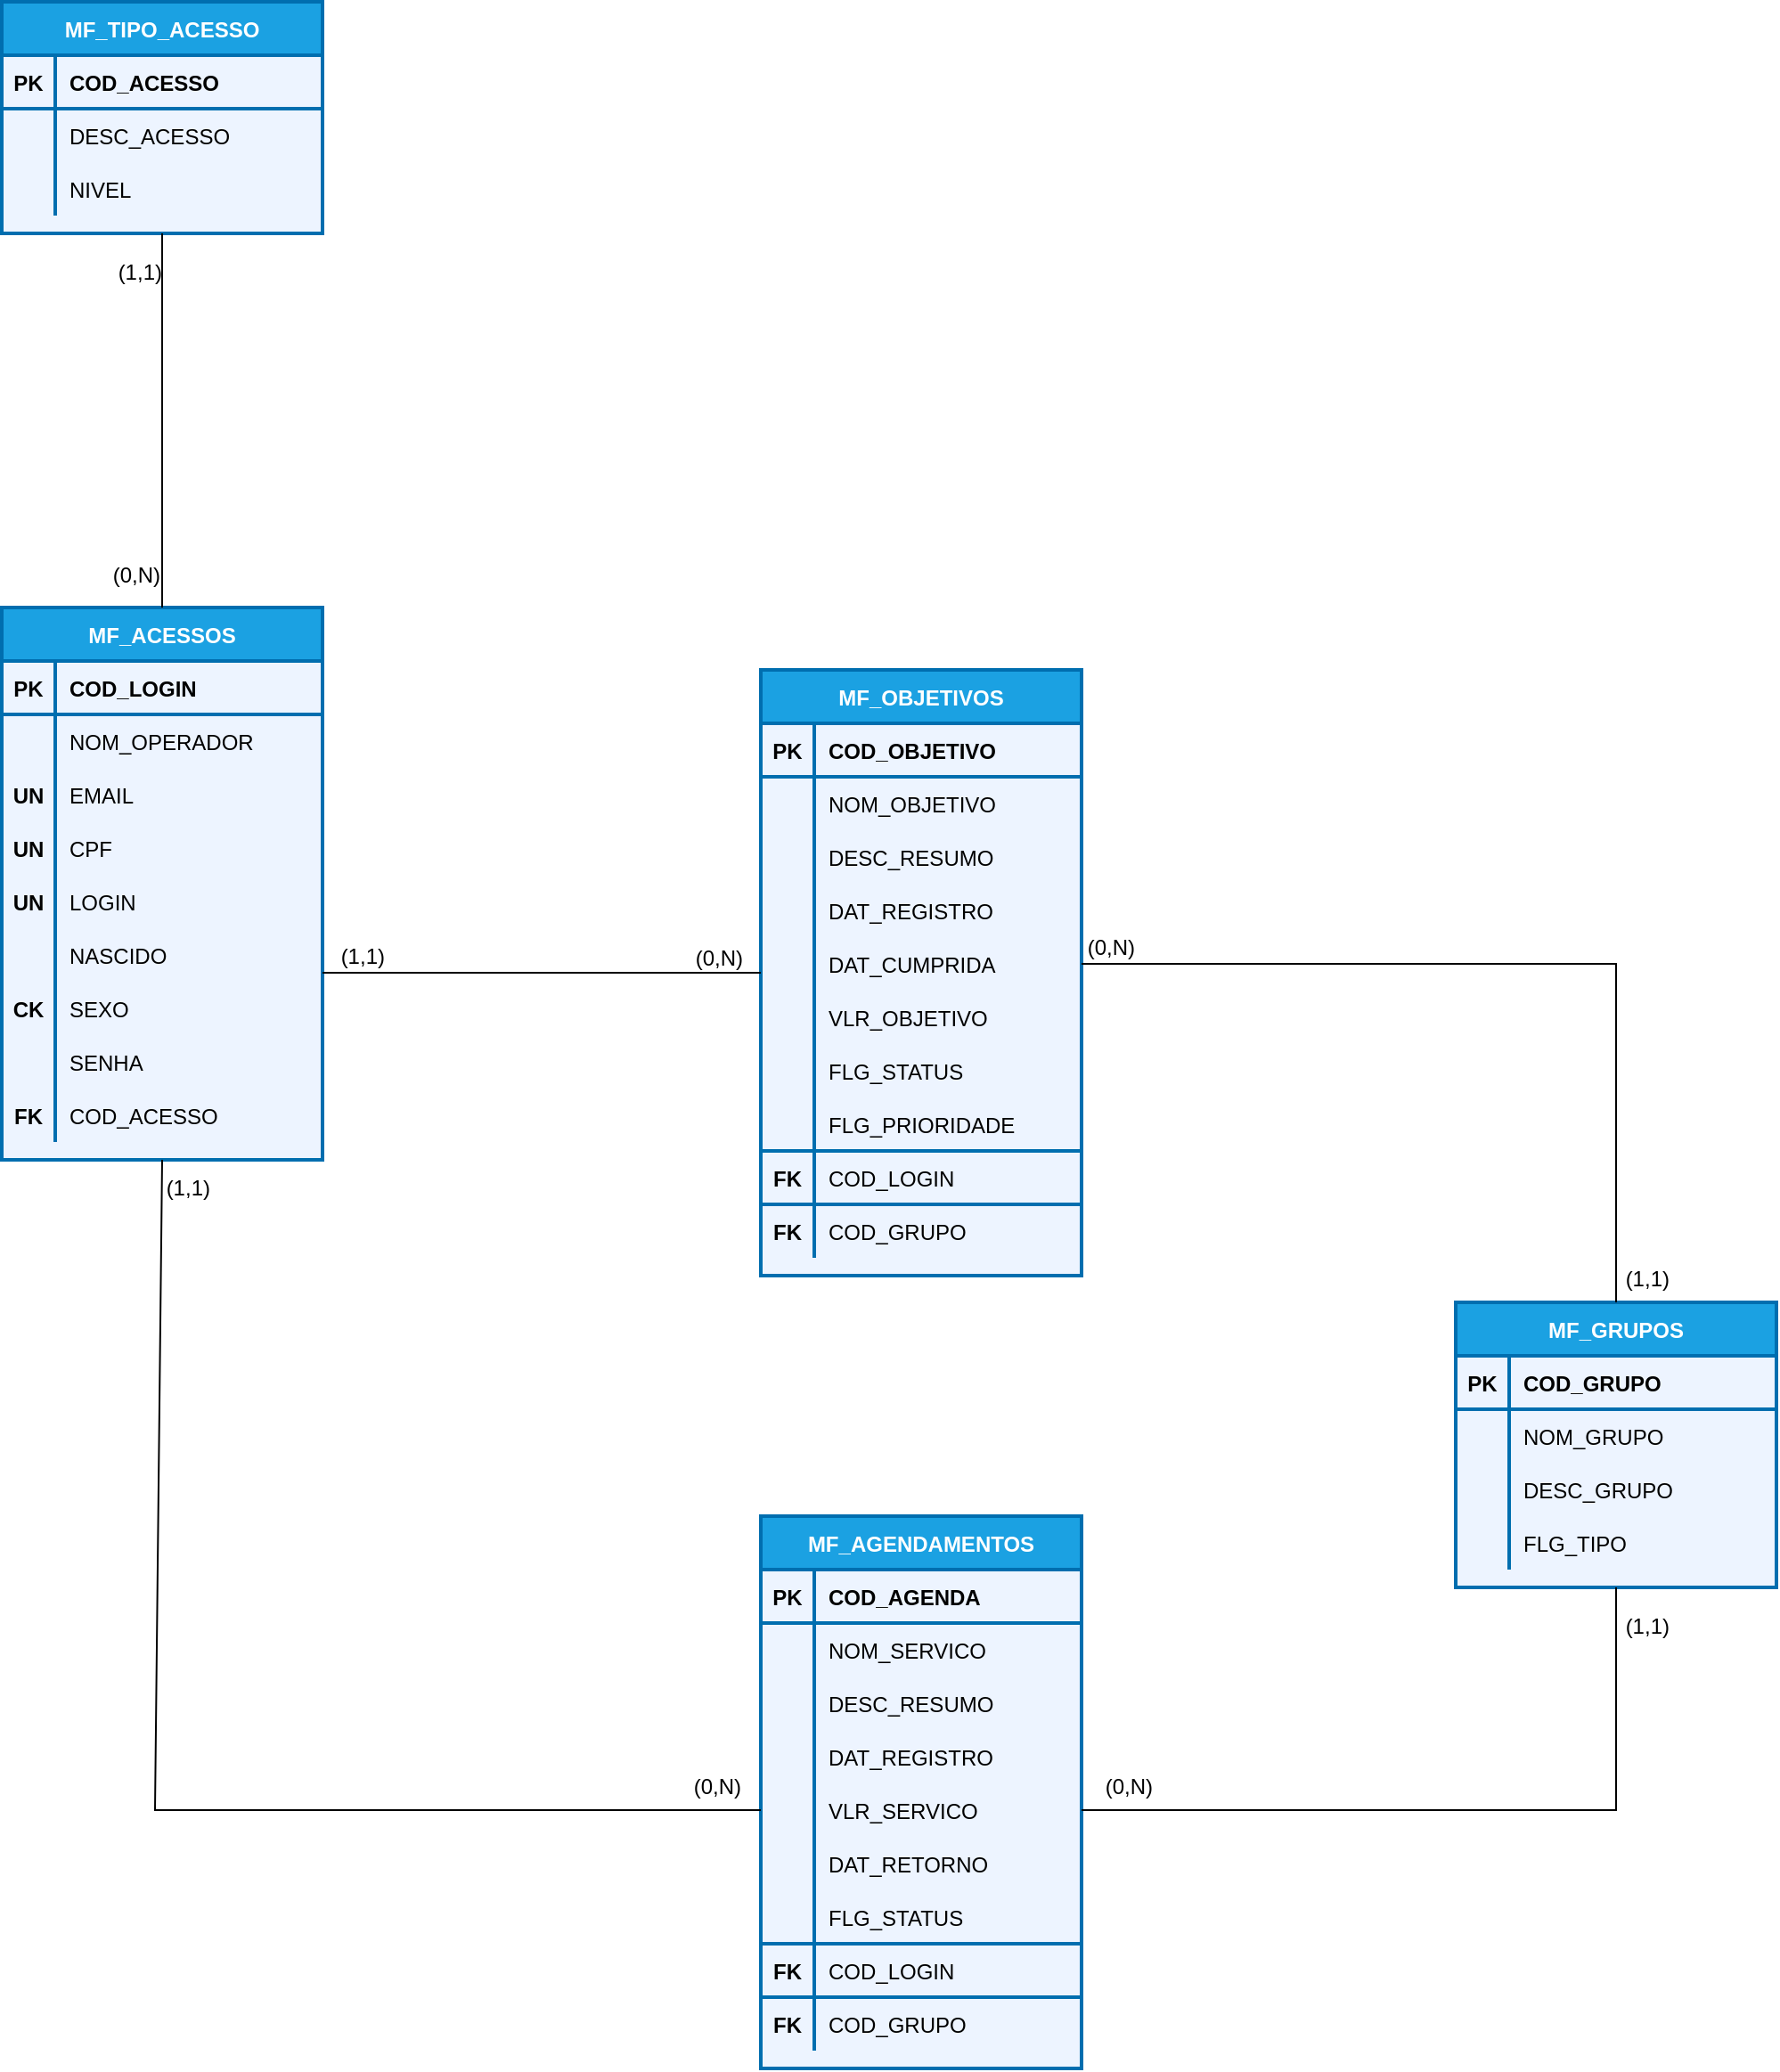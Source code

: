 <mxfile version="14.8.6" type="device"><diagram id="_zVDcMmBzcQL47UNCcCB" name="Page-1"><mxGraphModel dx="744" dy="1520" grid="1" gridSize="10" guides="1" tooltips="1" connect="1" arrows="1" fold="1" page="1" pageScale="1" pageWidth="827" pageHeight="1169" math="0" shadow="0"><root><mxCell id="0"/><mxCell id="1" parent="0"/><mxCell id="236d0AtVBQ7S0MZxkECn-1" value="MF_ACESSOS" style="shape=table;startSize=30;container=1;collapsible=1;childLayout=tableLayout;fixedRows=1;rowLines=0;fontStyle=1;align=center;resizeLast=1;fillColor=#1ba1e2;fontColor=#ffffff;swimlaneFillColor=#EDF4FF;strokeWidth=2;strokeColor=#006EAF;" parent="1" vertex="1"><mxGeometry x="324" y="70" width="180" height="310" as="geometry"/></mxCell><mxCell id="236d0AtVBQ7S0MZxkECn-2" value="" style="shape=partialRectangle;collapsible=0;dropTarget=0;pointerEvents=0;fillColor=none;top=0;left=0;bottom=1;right=0;points=[[0,0.5],[1,0.5]];portConstraint=eastwest;strokeColor=#006EAF;strokeWidth=2;" parent="236d0AtVBQ7S0MZxkECn-1" vertex="1"><mxGeometry y="30" width="180" height="30" as="geometry"/></mxCell><mxCell id="236d0AtVBQ7S0MZxkECn-3" value="PK" style="shape=partialRectangle;connectable=0;fillColor=none;top=0;left=0;bottom=0;right=0;fontStyle=1;overflow=hidden;" parent="236d0AtVBQ7S0MZxkECn-2" vertex="1"><mxGeometry width="30" height="30" as="geometry"/></mxCell><mxCell id="236d0AtVBQ7S0MZxkECn-4" value="COD_LOGIN" style="shape=partialRectangle;connectable=0;fillColor=none;top=0;left=0;bottom=0;right=0;align=left;spacingLeft=6;fontStyle=1;overflow=hidden;" parent="236d0AtVBQ7S0MZxkECn-2" vertex="1"><mxGeometry x="30" width="150" height="30" as="geometry"/></mxCell><mxCell id="236d0AtVBQ7S0MZxkECn-5" value="" style="shape=partialRectangle;collapsible=0;dropTarget=0;pointerEvents=0;fillColor=none;top=0;left=0;bottom=0;right=0;points=[[0,0.5],[1,0.5]];portConstraint=eastwest;" parent="236d0AtVBQ7S0MZxkECn-1" vertex="1"><mxGeometry y="60" width="180" height="30" as="geometry"/></mxCell><mxCell id="236d0AtVBQ7S0MZxkECn-6" value="" style="shape=partialRectangle;connectable=0;fillColor=none;top=0;left=0;bottom=0;right=0;editable=1;overflow=hidden;" parent="236d0AtVBQ7S0MZxkECn-5" vertex="1"><mxGeometry width="30" height="30" as="geometry"/></mxCell><mxCell id="236d0AtVBQ7S0MZxkECn-7" value="NOM_OPERADOR" style="shape=partialRectangle;connectable=0;fillColor=none;top=0;left=0;bottom=0;right=0;align=left;spacingLeft=6;overflow=hidden;" parent="236d0AtVBQ7S0MZxkECn-5" vertex="1"><mxGeometry x="30" width="150" height="30" as="geometry"/></mxCell><mxCell id="236d0AtVBQ7S0MZxkECn-8" value="" style="shape=partialRectangle;collapsible=0;dropTarget=0;pointerEvents=0;fillColor=none;top=0;left=0;bottom=0;right=0;points=[[0,0.5],[1,0.5]];portConstraint=eastwest;" parent="236d0AtVBQ7S0MZxkECn-1" vertex="1"><mxGeometry y="90" width="180" height="30" as="geometry"/></mxCell><mxCell id="236d0AtVBQ7S0MZxkECn-9" value="UN" style="shape=partialRectangle;connectable=0;fillColor=none;top=0;left=0;bottom=0;right=0;editable=1;overflow=hidden;fontStyle=1" parent="236d0AtVBQ7S0MZxkECn-8" vertex="1"><mxGeometry width="30" height="30" as="geometry"/></mxCell><mxCell id="236d0AtVBQ7S0MZxkECn-10" value="EMAIL" style="shape=partialRectangle;connectable=0;fillColor=none;top=0;left=0;bottom=0;right=0;align=left;spacingLeft=6;overflow=hidden;" parent="236d0AtVBQ7S0MZxkECn-8" vertex="1"><mxGeometry x="30" width="150" height="30" as="geometry"/></mxCell><mxCell id="236d0AtVBQ7S0MZxkECn-11" value="" style="shape=partialRectangle;collapsible=0;dropTarget=0;pointerEvents=0;fillColor=none;top=0;left=0;bottom=0;right=0;points=[[0,0.5],[1,0.5]];portConstraint=eastwest;" parent="236d0AtVBQ7S0MZxkECn-1" vertex="1"><mxGeometry y="120" width="180" height="30" as="geometry"/></mxCell><mxCell id="236d0AtVBQ7S0MZxkECn-12" value="UN" style="shape=partialRectangle;connectable=0;fillColor=none;top=0;left=0;bottom=0;right=0;editable=1;overflow=hidden;fontStyle=1" parent="236d0AtVBQ7S0MZxkECn-11" vertex="1"><mxGeometry width="30" height="30" as="geometry"/></mxCell><mxCell id="236d0AtVBQ7S0MZxkECn-13" value="CPF" style="shape=partialRectangle;connectable=0;fillColor=none;top=0;left=0;bottom=0;right=0;align=left;spacingLeft=6;overflow=hidden;" parent="236d0AtVBQ7S0MZxkECn-11" vertex="1"><mxGeometry x="30" width="150" height="30" as="geometry"/></mxCell><mxCell id="236d0AtVBQ7S0MZxkECn-31" value="" style="shape=partialRectangle;collapsible=0;dropTarget=0;pointerEvents=0;fillColor=none;top=0;left=0;bottom=0;right=0;points=[[0,0.5],[1,0.5]];portConstraint=eastwest;" parent="236d0AtVBQ7S0MZxkECn-1" vertex="1"><mxGeometry y="150" width="180" height="30" as="geometry"/></mxCell><mxCell id="236d0AtVBQ7S0MZxkECn-32" value="UN" style="shape=partialRectangle;connectable=0;fillColor=none;top=0;left=0;bottom=0;right=0;editable=1;overflow=hidden;fontStyle=1" parent="236d0AtVBQ7S0MZxkECn-31" vertex="1"><mxGeometry width="30" height="30" as="geometry"/></mxCell><mxCell id="236d0AtVBQ7S0MZxkECn-33" value="LOGIN" style="shape=partialRectangle;connectable=0;fillColor=none;top=0;left=0;bottom=0;right=0;align=left;spacingLeft=6;overflow=hidden;" parent="236d0AtVBQ7S0MZxkECn-31" vertex="1"><mxGeometry x="30" width="150" height="30" as="geometry"/></mxCell><mxCell id="236d0AtVBQ7S0MZxkECn-34" value="" style="shape=partialRectangle;collapsible=0;dropTarget=0;pointerEvents=0;fillColor=none;top=0;left=0;bottom=0;right=0;points=[[0,0.5],[1,0.5]];portConstraint=eastwest;" parent="236d0AtVBQ7S0MZxkECn-1" vertex="1"><mxGeometry y="180" width="180" height="30" as="geometry"/></mxCell><mxCell id="236d0AtVBQ7S0MZxkECn-35" value="" style="shape=partialRectangle;connectable=0;fillColor=none;top=0;left=0;bottom=0;right=0;editable=1;overflow=hidden;" parent="236d0AtVBQ7S0MZxkECn-34" vertex="1"><mxGeometry width="30" height="30" as="geometry"/></mxCell><mxCell id="236d0AtVBQ7S0MZxkECn-36" value="NASCIDO" style="shape=partialRectangle;connectable=0;fillColor=none;top=0;left=0;bottom=0;right=0;align=left;spacingLeft=6;overflow=hidden;" parent="236d0AtVBQ7S0MZxkECn-34" vertex="1"><mxGeometry x="30" width="150" height="30" as="geometry"/></mxCell><mxCell id="2FNOOAAqOqUghvgNjrJE-13" value="" style="shape=partialRectangle;collapsible=0;dropTarget=0;pointerEvents=0;fillColor=none;top=0;left=0;bottom=0;right=0;points=[[0,0.5],[1,0.5]];portConstraint=eastwest;" parent="236d0AtVBQ7S0MZxkECn-1" vertex="1"><mxGeometry y="210" width="180" height="30" as="geometry"/></mxCell><mxCell id="2FNOOAAqOqUghvgNjrJE-14" value="CK" style="shape=partialRectangle;connectable=0;fillColor=none;top=0;left=0;bottom=0;right=0;editable=1;overflow=hidden;fontStyle=1" parent="2FNOOAAqOqUghvgNjrJE-13" vertex="1"><mxGeometry width="30" height="30" as="geometry"/></mxCell><mxCell id="2FNOOAAqOqUghvgNjrJE-15" value="SEXO" style="shape=partialRectangle;connectable=0;fillColor=none;top=0;left=0;bottom=0;right=0;align=left;spacingLeft=6;overflow=hidden;" parent="2FNOOAAqOqUghvgNjrJE-13" vertex="1"><mxGeometry x="30" width="150" height="30" as="geometry"/></mxCell><mxCell id="2FNOOAAqOqUghvgNjrJE-7" value="" style="shape=partialRectangle;collapsible=0;dropTarget=0;pointerEvents=0;fillColor=none;top=0;left=0;bottom=0;right=0;points=[[0,0.5],[1,0.5]];portConstraint=eastwest;" parent="236d0AtVBQ7S0MZxkECn-1" vertex="1"><mxGeometry y="240" width="180" height="30" as="geometry"/></mxCell><mxCell id="2FNOOAAqOqUghvgNjrJE-8" value="" style="shape=partialRectangle;connectable=0;fillColor=none;top=0;left=0;bottom=0;right=0;editable=1;overflow=hidden;" parent="2FNOOAAqOqUghvgNjrJE-7" vertex="1"><mxGeometry width="30" height="30" as="geometry"/></mxCell><mxCell id="2FNOOAAqOqUghvgNjrJE-9" value="SENHA" style="shape=partialRectangle;connectable=0;fillColor=none;top=0;left=0;bottom=0;right=0;align=left;spacingLeft=6;overflow=hidden;" parent="2FNOOAAqOqUghvgNjrJE-7" vertex="1"><mxGeometry x="30" width="150" height="30" as="geometry"/></mxCell><mxCell id="2FNOOAAqOqUghvgNjrJE-10" value="" style="shape=partialRectangle;collapsible=0;dropTarget=0;pointerEvents=0;fillColor=none;top=0;left=0;bottom=0;right=0;points=[[0,0.5],[1,0.5]];portConstraint=eastwest;" parent="236d0AtVBQ7S0MZxkECn-1" vertex="1"><mxGeometry y="270" width="180" height="30" as="geometry"/></mxCell><mxCell id="2FNOOAAqOqUghvgNjrJE-11" value="FK" style="shape=partialRectangle;connectable=0;fillColor=none;top=0;left=0;bottom=0;right=0;editable=1;overflow=hidden;fontStyle=1" parent="2FNOOAAqOqUghvgNjrJE-10" vertex="1"><mxGeometry width="30" height="30" as="geometry"/></mxCell><mxCell id="2FNOOAAqOqUghvgNjrJE-12" value="COD_ACESSO" style="shape=partialRectangle;connectable=0;fillColor=none;top=0;left=0;bottom=0;right=0;align=left;spacingLeft=6;overflow=hidden;" parent="2FNOOAAqOqUghvgNjrJE-10" vertex="1"><mxGeometry x="30" width="150" height="30" as="geometry"/></mxCell><mxCell id="236d0AtVBQ7S0MZxkECn-14" value="" style="shape=partialRectangle;connectable=0;fillColor=none;top=0;left=0;bottom=0;right=0;editable=1;overflow=hidden;" parent="1" vertex="1"><mxGeometry x="500" y="230" width="30" height="30" as="geometry"/></mxCell><mxCell id="WdVGQtgWK3eapv4RtSEK-1" value="MF_OBJETIVOS" style="shape=table;startSize=30;container=1;collapsible=1;childLayout=tableLayout;fixedRows=1;rowLines=0;fontStyle=1;align=center;resizeLast=1;fillColor=#1ba1e2;fontColor=#ffffff;swimlaneFillColor=#EDF4FF;strokeWidth=2;strokeColor=#006EAF;" parent="1" vertex="1"><mxGeometry x="750" y="105" width="180" height="340" as="geometry"/></mxCell><mxCell id="WdVGQtgWK3eapv4RtSEK-2" value="" style="shape=partialRectangle;collapsible=0;dropTarget=0;pointerEvents=0;fillColor=none;top=0;left=0;bottom=1;right=0;points=[[0,0.5],[1,0.5]];portConstraint=eastwest;strokeColor=#006EAF;strokeWidth=2;" parent="WdVGQtgWK3eapv4RtSEK-1" vertex="1"><mxGeometry y="30" width="180" height="30" as="geometry"/></mxCell><mxCell id="WdVGQtgWK3eapv4RtSEK-3" value="PK" style="shape=partialRectangle;connectable=0;fillColor=none;top=0;left=0;bottom=0;right=0;fontStyle=1;overflow=hidden;" parent="WdVGQtgWK3eapv4RtSEK-2" vertex="1"><mxGeometry width="30" height="30" as="geometry"/></mxCell><mxCell id="WdVGQtgWK3eapv4RtSEK-4" value="COD_OBJETIVO" style="shape=partialRectangle;connectable=0;fillColor=none;top=0;left=0;bottom=0;right=0;align=left;spacingLeft=6;fontStyle=1;overflow=hidden;" parent="WdVGQtgWK3eapv4RtSEK-2" vertex="1"><mxGeometry x="30" width="150" height="30" as="geometry"/></mxCell><mxCell id="WdVGQtgWK3eapv4RtSEK-5" value="" style="shape=partialRectangle;collapsible=0;dropTarget=0;pointerEvents=0;fillColor=none;top=0;left=0;bottom=0;right=0;points=[[0,0.5],[1,0.5]];portConstraint=eastwest;" parent="WdVGQtgWK3eapv4RtSEK-1" vertex="1"><mxGeometry y="60" width="180" height="30" as="geometry"/></mxCell><mxCell id="WdVGQtgWK3eapv4RtSEK-6" value="" style="shape=partialRectangle;connectable=0;fillColor=none;top=0;left=0;bottom=0;right=0;editable=1;overflow=hidden;" parent="WdVGQtgWK3eapv4RtSEK-5" vertex="1"><mxGeometry width="30" height="30" as="geometry"/></mxCell><mxCell id="WdVGQtgWK3eapv4RtSEK-7" value="NOM_OBJETIVO" style="shape=partialRectangle;connectable=0;fillColor=none;top=0;left=0;bottom=0;right=0;align=left;spacingLeft=6;overflow=hidden;" parent="WdVGQtgWK3eapv4RtSEK-5" vertex="1"><mxGeometry x="30" width="150" height="30" as="geometry"/></mxCell><mxCell id="WdVGQtgWK3eapv4RtSEK-20" value="" style="shape=partialRectangle;collapsible=0;dropTarget=0;pointerEvents=0;fillColor=none;top=0;left=0;bottom=0;right=0;points=[[0,0.5],[1,0.5]];portConstraint=eastwest;" parent="WdVGQtgWK3eapv4RtSEK-1" vertex="1"><mxGeometry y="90" width="180" height="30" as="geometry"/></mxCell><mxCell id="WdVGQtgWK3eapv4RtSEK-21" value="" style="shape=partialRectangle;connectable=0;fillColor=none;top=0;left=0;bottom=0;right=0;editable=1;overflow=hidden;" parent="WdVGQtgWK3eapv4RtSEK-20" vertex="1"><mxGeometry width="30" height="30" as="geometry"/></mxCell><mxCell id="WdVGQtgWK3eapv4RtSEK-22" value="DESC_RESUMO" style="shape=partialRectangle;connectable=0;fillColor=none;top=0;left=0;bottom=0;right=0;align=left;spacingLeft=6;overflow=hidden;" parent="WdVGQtgWK3eapv4RtSEK-20" vertex="1"><mxGeometry x="30" width="150" height="30" as="geometry"/></mxCell><mxCell id="WdVGQtgWK3eapv4RtSEK-11" value="" style="shape=partialRectangle;collapsible=0;dropTarget=0;pointerEvents=0;fillColor=none;top=0;left=0;bottom=0;right=0;points=[[0,0.5],[1,0.5]];portConstraint=eastwest;" parent="WdVGQtgWK3eapv4RtSEK-1" vertex="1"><mxGeometry y="120" width="180" height="30" as="geometry"/></mxCell><mxCell id="WdVGQtgWK3eapv4RtSEK-12" value="" style="shape=partialRectangle;connectable=0;fillColor=none;top=0;left=0;bottom=0;right=0;editable=1;overflow=hidden;" parent="WdVGQtgWK3eapv4RtSEK-11" vertex="1"><mxGeometry width="30" height="30" as="geometry"/></mxCell><mxCell id="WdVGQtgWK3eapv4RtSEK-13" value="DAT_REGISTRO" style="shape=partialRectangle;connectable=0;fillColor=none;top=0;left=0;bottom=0;right=0;align=left;spacingLeft=6;overflow=hidden;" parent="WdVGQtgWK3eapv4RtSEK-11" vertex="1"><mxGeometry x="30" width="150" height="30" as="geometry"/></mxCell><mxCell id="WdVGQtgWK3eapv4RtSEK-14" value="" style="shape=partialRectangle;collapsible=0;dropTarget=0;pointerEvents=0;fillColor=none;top=0;left=0;bottom=0;right=0;points=[[0,0.5],[1,0.5]];portConstraint=eastwest;" parent="WdVGQtgWK3eapv4RtSEK-1" vertex="1"><mxGeometry y="150" width="180" height="30" as="geometry"/></mxCell><mxCell id="WdVGQtgWK3eapv4RtSEK-15" value="" style="shape=partialRectangle;connectable=0;fillColor=none;top=0;left=0;bottom=0;right=0;editable=1;overflow=hidden;" parent="WdVGQtgWK3eapv4RtSEK-14" vertex="1"><mxGeometry width="30" height="30" as="geometry"/></mxCell><mxCell id="WdVGQtgWK3eapv4RtSEK-16" value="DAT_CUMPRIDA" style="shape=partialRectangle;connectable=0;fillColor=none;top=0;left=0;bottom=0;right=0;align=left;spacingLeft=6;overflow=hidden;" parent="WdVGQtgWK3eapv4RtSEK-14" vertex="1"><mxGeometry x="30" width="150" height="30" as="geometry"/></mxCell><mxCell id="WdVGQtgWK3eapv4RtSEK-8" value="" style="shape=partialRectangle;collapsible=0;dropTarget=0;pointerEvents=0;fillColor=none;top=0;left=0;bottom=0;right=0;points=[[0,0.5],[1,0.5]];portConstraint=eastwest;" parent="WdVGQtgWK3eapv4RtSEK-1" vertex="1"><mxGeometry y="180" width="180" height="30" as="geometry"/></mxCell><mxCell id="WdVGQtgWK3eapv4RtSEK-9" value="" style="shape=partialRectangle;connectable=0;fillColor=none;top=0;left=0;bottom=0;right=0;editable=1;overflow=hidden;" parent="WdVGQtgWK3eapv4RtSEK-8" vertex="1"><mxGeometry width="30" height="30" as="geometry"/></mxCell><mxCell id="WdVGQtgWK3eapv4RtSEK-10" value="VLR_OBJETIVO" style="shape=partialRectangle;connectable=0;fillColor=none;top=0;left=0;bottom=0;right=0;align=left;spacingLeft=6;overflow=hidden;" parent="WdVGQtgWK3eapv4RtSEK-8" vertex="1"><mxGeometry x="30" width="150" height="30" as="geometry"/></mxCell><mxCell id="WdVGQtgWK3eapv4RtSEK-17" value="" style="shape=partialRectangle;collapsible=0;dropTarget=0;pointerEvents=0;fillColor=none;top=0;left=0;bottom=0;right=0;points=[[0,0.5],[1,0.5]];portConstraint=eastwest;" parent="WdVGQtgWK3eapv4RtSEK-1" vertex="1"><mxGeometry y="210" width="180" height="30" as="geometry"/></mxCell><mxCell id="WdVGQtgWK3eapv4RtSEK-18" value="" style="shape=partialRectangle;connectable=0;fillColor=none;top=0;left=0;bottom=0;right=0;editable=1;overflow=hidden;" parent="WdVGQtgWK3eapv4RtSEK-17" vertex="1"><mxGeometry width="30" height="30" as="geometry"/></mxCell><mxCell id="WdVGQtgWK3eapv4RtSEK-19" value="FLG_STATUS" style="shape=partialRectangle;connectable=0;fillColor=none;top=0;left=0;bottom=0;right=0;align=left;spacingLeft=6;overflow=hidden;" parent="WdVGQtgWK3eapv4RtSEK-17" vertex="1"><mxGeometry x="30" width="150" height="30" as="geometry"/></mxCell><mxCell id="ZWba-e3hxhw51l0fHe5T-1" value="" style="shape=partialRectangle;collapsible=0;dropTarget=0;pointerEvents=0;fillColor=none;top=0;left=0;bottom=0;right=0;points=[[0,0.5],[1,0.5]];portConstraint=eastwest;" parent="WdVGQtgWK3eapv4RtSEK-1" vertex="1"><mxGeometry y="240" width="180" height="30" as="geometry"/></mxCell><mxCell id="ZWba-e3hxhw51l0fHe5T-2" value="" style="shape=partialRectangle;connectable=0;fillColor=none;top=0;left=0;bottom=0;right=0;editable=1;overflow=hidden;" parent="ZWba-e3hxhw51l0fHe5T-1" vertex="1"><mxGeometry width="30" height="30" as="geometry"/></mxCell><mxCell id="ZWba-e3hxhw51l0fHe5T-3" value="FLG_PRIORIDADE" style="shape=partialRectangle;connectable=0;fillColor=none;top=0;left=0;bottom=0;right=0;align=left;spacingLeft=6;overflow=hidden;" parent="ZWba-e3hxhw51l0fHe5T-1" vertex="1"><mxGeometry x="30" width="150" height="30" as="geometry"/></mxCell><mxCell id="WdVGQtgWK3eapv4RtSEK-23" value="" style="shape=partialRectangle;collapsible=0;dropTarget=0;pointerEvents=0;fillColor=none;top=1;left=0;bottom=0;right=0;points=[[0,0.5],[1,0.5]];portConstraint=eastwest;strokeWidth=2;strokeColor=#006EAF;" parent="WdVGQtgWK3eapv4RtSEK-1" vertex="1"><mxGeometry y="270" width="180" height="30" as="geometry"/></mxCell><mxCell id="WdVGQtgWK3eapv4RtSEK-24" value="FK" style="shape=partialRectangle;connectable=0;fillColor=none;top=0;left=0;bottom=0;right=0;editable=1;overflow=hidden;fontStyle=1" parent="WdVGQtgWK3eapv4RtSEK-23" vertex="1"><mxGeometry width="30" height="30" as="geometry"/></mxCell><mxCell id="WdVGQtgWK3eapv4RtSEK-25" value="COD_LOGIN" style="shape=partialRectangle;connectable=0;fillColor=none;top=0;left=0;bottom=0;right=0;align=left;spacingLeft=6;overflow=hidden;" parent="WdVGQtgWK3eapv4RtSEK-23" vertex="1"><mxGeometry x="30" width="150" height="30" as="geometry"/></mxCell><mxCell id="WdVGQtgWK3eapv4RtSEK-54" value="" style="shape=partialRectangle;collapsible=0;dropTarget=0;pointerEvents=0;fillColor=none;top=1;left=0;bottom=0;right=0;points=[[0,0.5],[1,0.5]];portConstraint=eastwest;strokeWidth=2;strokeColor=#006EAF;" parent="WdVGQtgWK3eapv4RtSEK-1" vertex="1"><mxGeometry y="300" width="180" height="30" as="geometry"/></mxCell><mxCell id="WdVGQtgWK3eapv4RtSEK-55" value="FK" style="shape=partialRectangle;connectable=0;fillColor=none;top=0;left=0;bottom=0;right=0;editable=1;overflow=hidden;fontStyle=1" parent="WdVGQtgWK3eapv4RtSEK-54" vertex="1"><mxGeometry width="30" height="30" as="geometry"/></mxCell><mxCell id="WdVGQtgWK3eapv4RtSEK-56" value="COD_GRUPO" style="shape=partialRectangle;connectable=0;fillColor=none;top=0;left=0;bottom=0;right=0;align=left;spacingLeft=6;overflow=hidden;" parent="WdVGQtgWK3eapv4RtSEK-54" vertex="1"><mxGeometry x="30" width="150" height="30" as="geometry"/></mxCell><mxCell id="WdVGQtgWK3eapv4RtSEK-26" value="MF_GRUPOS" style="shape=table;startSize=30;container=1;collapsible=1;childLayout=tableLayout;fixedRows=1;rowLines=0;fontStyle=1;align=center;resizeLast=1;fillColor=#1ba1e2;fontColor=#ffffff;swimlaneFillColor=#EDF4FF;strokeWidth=2;strokeColor=#006EAF;" parent="1" vertex="1"><mxGeometry x="1140" y="460" width="180" height="160" as="geometry"/></mxCell><mxCell id="WdVGQtgWK3eapv4RtSEK-27" value="" style="shape=partialRectangle;collapsible=0;dropTarget=0;pointerEvents=0;fillColor=none;top=0;left=0;bottom=1;right=0;points=[[0,0.5],[1,0.5]];portConstraint=eastwest;strokeColor=#006EAF;strokeWidth=2;" parent="WdVGQtgWK3eapv4RtSEK-26" vertex="1"><mxGeometry y="30" width="180" height="30" as="geometry"/></mxCell><mxCell id="WdVGQtgWK3eapv4RtSEK-28" value="PK" style="shape=partialRectangle;connectable=0;fillColor=none;top=0;left=0;bottom=0;right=0;fontStyle=1;overflow=hidden;" parent="WdVGQtgWK3eapv4RtSEK-27" vertex="1"><mxGeometry width="30" height="30" as="geometry"/></mxCell><mxCell id="WdVGQtgWK3eapv4RtSEK-29" value="COD_GRUPO" style="shape=partialRectangle;connectable=0;fillColor=none;top=0;left=0;bottom=0;right=0;align=left;spacingLeft=6;fontStyle=1;overflow=hidden;" parent="WdVGQtgWK3eapv4RtSEK-27" vertex="1"><mxGeometry x="30" width="150" height="30" as="geometry"/></mxCell><mxCell id="WdVGQtgWK3eapv4RtSEK-30" value="" style="shape=partialRectangle;collapsible=0;dropTarget=0;pointerEvents=0;fillColor=none;top=0;left=0;bottom=0;right=0;points=[[0,0.5],[1,0.5]];portConstraint=eastwest;" parent="WdVGQtgWK3eapv4RtSEK-26" vertex="1"><mxGeometry y="60" width="180" height="30" as="geometry"/></mxCell><mxCell id="WdVGQtgWK3eapv4RtSEK-31" value="" style="shape=partialRectangle;connectable=0;fillColor=none;top=0;left=0;bottom=0;right=0;editable=1;overflow=hidden;fontStyle=1" parent="WdVGQtgWK3eapv4RtSEK-30" vertex="1"><mxGeometry width="30" height="30" as="geometry"/></mxCell><mxCell id="WdVGQtgWK3eapv4RtSEK-32" value="NOM_GRUPO" style="shape=partialRectangle;connectable=0;fillColor=none;top=0;left=0;bottom=0;right=0;align=left;spacingLeft=6;overflow=hidden;" parent="WdVGQtgWK3eapv4RtSEK-30" vertex="1"><mxGeometry x="30" width="150" height="30" as="geometry"/></mxCell><mxCell id="WdVGQtgWK3eapv4RtSEK-33" value="" style="shape=partialRectangle;collapsible=0;dropTarget=0;pointerEvents=0;fillColor=none;top=0;left=0;bottom=0;right=0;points=[[0,0.5],[1,0.5]];portConstraint=eastwest;" parent="WdVGQtgWK3eapv4RtSEK-26" vertex="1"><mxGeometry y="90" width="180" height="30" as="geometry"/></mxCell><mxCell id="WdVGQtgWK3eapv4RtSEK-34" value="" style="shape=partialRectangle;connectable=0;fillColor=none;top=0;left=0;bottom=0;right=0;editable=1;overflow=hidden;" parent="WdVGQtgWK3eapv4RtSEK-33" vertex="1"><mxGeometry width="30" height="30" as="geometry"/></mxCell><mxCell id="WdVGQtgWK3eapv4RtSEK-35" value="DESC_GRUPO" style="shape=partialRectangle;connectable=0;fillColor=none;top=0;left=0;bottom=0;right=0;align=left;spacingLeft=6;overflow=hidden;" parent="WdVGQtgWK3eapv4RtSEK-33" vertex="1"><mxGeometry x="30" width="150" height="30" as="geometry"/></mxCell><mxCell id="zXRQy1ns3e9V7NgvQkNe-54" value="" style="shape=partialRectangle;collapsible=0;dropTarget=0;pointerEvents=0;fillColor=none;top=0;left=0;bottom=0;right=0;points=[[0,0.5],[1,0.5]];portConstraint=eastwest;" parent="WdVGQtgWK3eapv4RtSEK-26" vertex="1"><mxGeometry y="120" width="180" height="30" as="geometry"/></mxCell><mxCell id="zXRQy1ns3e9V7NgvQkNe-55" value="" style="shape=partialRectangle;connectable=0;fillColor=none;top=0;left=0;bottom=0;right=0;editable=1;overflow=hidden;" parent="zXRQy1ns3e9V7NgvQkNe-54" vertex="1"><mxGeometry width="30" height="30" as="geometry"/></mxCell><mxCell id="zXRQy1ns3e9V7NgvQkNe-56" value="FLG_TIPO" style="shape=partialRectangle;connectable=0;fillColor=none;top=0;left=0;bottom=0;right=0;align=left;spacingLeft=6;overflow=hidden;" parent="zXRQy1ns3e9V7NgvQkNe-54" vertex="1"><mxGeometry x="30" width="150" height="30" as="geometry"/></mxCell><mxCell id="WdVGQtgWK3eapv4RtSEK-51" value="" style="endArrow=none;html=1;rounded=0;" parent="1" edge="1"><mxGeometry relative="1" as="geometry"><mxPoint x="504" y="275" as="sourcePoint"/><mxPoint x="750" y="275" as="targetPoint"/></mxGeometry></mxCell><mxCell id="WdVGQtgWK3eapv4RtSEK-52" value="(0,N)" style="resizable=0;html=1;align=right;verticalAlign=bottom;" parent="WdVGQtgWK3eapv4RtSEK-51" connectable="0" vertex="1"><mxGeometry x="1" relative="1" as="geometry"><mxPoint x="-10" as="offset"/></mxGeometry></mxCell><mxCell id="WdVGQtgWK3eapv4RtSEK-53" value="(1,1)" style="resizable=0;html=1;align=right;verticalAlign=bottom;direction=south;" parent="1" connectable="0" vertex="1"><mxGeometry x="540" y="260" as="geometry"><mxPoint x="-1" y="14" as="offset"/></mxGeometry></mxCell><mxCell id="WdVGQtgWK3eapv4RtSEK-57" value="" style="endArrow=none;html=1;rounded=0;entryX=0.5;entryY=0;entryDx=0;entryDy=0;exitX=1;exitY=0.5;exitDx=0;exitDy=0;" parent="1" source="WdVGQtgWK3eapv4RtSEK-14" target="WdVGQtgWK3eapv4RtSEK-26" edge="1"><mxGeometry relative="1" as="geometry"><mxPoint x="590" y="90" as="sourcePoint"/><mxPoint x="750" y="90" as="targetPoint"/><Array as="points"><mxPoint x="1230" y="270"/></Array></mxGeometry></mxCell><mxCell id="WdVGQtgWK3eapv4RtSEK-58" value="(1,1)" style="resizable=0;html=1;align=right;verticalAlign=bottom;" parent="WdVGQtgWK3eapv4RtSEK-57" connectable="0" vertex="1"><mxGeometry x="1" relative="1" as="geometry"><mxPoint x="30" y="-5" as="offset"/></mxGeometry></mxCell><mxCell id="WdVGQtgWK3eapv4RtSEK-59" value="(0,N)" style="resizable=0;html=1;align=right;verticalAlign=bottom;" parent="1" connectable="0" vertex="1"><mxGeometry x="960.0" y="269.995" as="geometry"/></mxCell><mxCell id="zXRQy1ns3e9V7NgvQkNe-1" value="MF_AGENDAMENTOS" style="shape=table;startSize=30;container=1;collapsible=1;childLayout=tableLayout;fixedRows=1;rowLines=0;fontStyle=1;align=center;resizeLast=1;fillColor=#1ba1e2;fontColor=#ffffff;swimlaneFillColor=#EDF4FF;strokeWidth=2;strokeColor=#006EAF;" parent="1" vertex="1"><mxGeometry x="750" y="580" width="180" height="310" as="geometry"/></mxCell><mxCell id="zXRQy1ns3e9V7NgvQkNe-2" value="" style="shape=partialRectangle;collapsible=0;dropTarget=0;pointerEvents=0;fillColor=none;top=0;left=0;bottom=1;right=0;points=[[0,0.5],[1,0.5]];portConstraint=eastwest;strokeColor=#006EAF;strokeWidth=2;" parent="zXRQy1ns3e9V7NgvQkNe-1" vertex="1"><mxGeometry y="30" width="180" height="30" as="geometry"/></mxCell><mxCell id="zXRQy1ns3e9V7NgvQkNe-3" value="PK" style="shape=partialRectangle;connectable=0;fillColor=none;top=0;left=0;bottom=0;right=0;fontStyle=1;overflow=hidden;" parent="zXRQy1ns3e9V7NgvQkNe-2" vertex="1"><mxGeometry width="30" height="30" as="geometry"/></mxCell><mxCell id="zXRQy1ns3e9V7NgvQkNe-4" value="COD_AGENDA" style="shape=partialRectangle;connectable=0;fillColor=none;top=0;left=0;bottom=0;right=0;align=left;spacingLeft=6;fontStyle=1;overflow=hidden;" parent="zXRQy1ns3e9V7NgvQkNe-2" vertex="1"><mxGeometry x="30" width="150" height="30" as="geometry"/></mxCell><mxCell id="zXRQy1ns3e9V7NgvQkNe-5" value="" style="shape=partialRectangle;collapsible=0;dropTarget=0;pointerEvents=0;fillColor=none;top=0;left=0;bottom=0;right=0;points=[[0,0.5],[1,0.5]];portConstraint=eastwest;" parent="zXRQy1ns3e9V7NgvQkNe-1" vertex="1"><mxGeometry y="60" width="180" height="30" as="geometry"/></mxCell><mxCell id="zXRQy1ns3e9V7NgvQkNe-6" value="" style="shape=partialRectangle;connectable=0;fillColor=none;top=0;left=0;bottom=0;right=0;editable=1;overflow=hidden;" parent="zXRQy1ns3e9V7NgvQkNe-5" vertex="1"><mxGeometry width="30" height="30" as="geometry"/></mxCell><mxCell id="zXRQy1ns3e9V7NgvQkNe-7" value="NOM_SERVICO" style="shape=partialRectangle;connectable=0;fillColor=none;top=0;left=0;bottom=0;right=0;align=left;spacingLeft=6;overflow=hidden;" parent="zXRQy1ns3e9V7NgvQkNe-5" vertex="1"><mxGeometry x="30" width="150" height="30" as="geometry"/></mxCell><mxCell id="zXRQy1ns3e9V7NgvQkNe-8" value="" style="shape=partialRectangle;collapsible=0;dropTarget=0;pointerEvents=0;fillColor=none;top=0;left=0;bottom=0;right=0;points=[[0,0.5],[1,0.5]];portConstraint=eastwest;" parent="zXRQy1ns3e9V7NgvQkNe-1" vertex="1"><mxGeometry y="90" width="180" height="30" as="geometry"/></mxCell><mxCell id="zXRQy1ns3e9V7NgvQkNe-9" value="" style="shape=partialRectangle;connectable=0;fillColor=none;top=0;left=0;bottom=0;right=0;editable=1;overflow=hidden;" parent="zXRQy1ns3e9V7NgvQkNe-8" vertex="1"><mxGeometry width="30" height="30" as="geometry"/></mxCell><mxCell id="zXRQy1ns3e9V7NgvQkNe-10" value="DESC_RESUMO" style="shape=partialRectangle;connectable=0;fillColor=none;top=0;left=0;bottom=0;right=0;align=left;spacingLeft=6;overflow=hidden;" parent="zXRQy1ns3e9V7NgvQkNe-8" vertex="1"><mxGeometry x="30" width="150" height="30" as="geometry"/></mxCell><mxCell id="zXRQy1ns3e9V7NgvQkNe-11" value="" style="shape=partialRectangle;collapsible=0;dropTarget=0;pointerEvents=0;fillColor=none;top=0;left=0;bottom=0;right=0;points=[[0,0.5],[1,0.5]];portConstraint=eastwest;" parent="zXRQy1ns3e9V7NgvQkNe-1" vertex="1"><mxGeometry y="120" width="180" height="30" as="geometry"/></mxCell><mxCell id="zXRQy1ns3e9V7NgvQkNe-12" value="" style="shape=partialRectangle;connectable=0;fillColor=none;top=0;left=0;bottom=0;right=0;editable=1;overflow=hidden;" parent="zXRQy1ns3e9V7NgvQkNe-11" vertex="1"><mxGeometry width="30" height="30" as="geometry"/></mxCell><mxCell id="zXRQy1ns3e9V7NgvQkNe-13" value="DAT_REGISTRO" style="shape=partialRectangle;connectable=0;fillColor=none;top=0;left=0;bottom=0;right=0;align=left;spacingLeft=6;overflow=hidden;" parent="zXRQy1ns3e9V7NgvQkNe-11" vertex="1"><mxGeometry x="30" width="150" height="30" as="geometry"/></mxCell><mxCell id="zXRQy1ns3e9V7NgvQkNe-14" value="" style="shape=partialRectangle;collapsible=0;dropTarget=0;pointerEvents=0;fillColor=none;top=0;left=0;bottom=0;right=0;points=[[0,0.5],[1,0.5]];portConstraint=eastwest;" parent="zXRQy1ns3e9V7NgvQkNe-1" vertex="1"><mxGeometry y="150" width="180" height="30" as="geometry"/></mxCell><mxCell id="zXRQy1ns3e9V7NgvQkNe-15" value="" style="shape=partialRectangle;connectable=0;fillColor=none;top=0;left=0;bottom=0;right=0;editable=1;overflow=hidden;" parent="zXRQy1ns3e9V7NgvQkNe-14" vertex="1"><mxGeometry width="30" height="30" as="geometry"/></mxCell><mxCell id="zXRQy1ns3e9V7NgvQkNe-16" value="VLR_SERVICO" style="shape=partialRectangle;connectable=0;fillColor=none;top=0;left=0;bottom=0;right=0;align=left;spacingLeft=6;overflow=hidden;" parent="zXRQy1ns3e9V7NgvQkNe-14" vertex="1"><mxGeometry x="30" width="150" height="30" as="geometry"/></mxCell><mxCell id="zXRQy1ns3e9V7NgvQkNe-17" value="" style="shape=partialRectangle;collapsible=0;dropTarget=0;pointerEvents=0;fillColor=none;top=0;left=0;bottom=0;right=0;points=[[0,0.5],[1,0.5]];portConstraint=eastwest;" parent="zXRQy1ns3e9V7NgvQkNe-1" vertex="1"><mxGeometry y="180" width="180" height="30" as="geometry"/></mxCell><mxCell id="zXRQy1ns3e9V7NgvQkNe-18" value="" style="shape=partialRectangle;connectable=0;fillColor=none;top=0;left=0;bottom=0;right=0;editable=1;overflow=hidden;" parent="zXRQy1ns3e9V7NgvQkNe-17" vertex="1"><mxGeometry width="30" height="30" as="geometry"/></mxCell><mxCell id="zXRQy1ns3e9V7NgvQkNe-19" value="DAT_RETORNO" style="shape=partialRectangle;connectable=0;fillColor=none;top=0;left=0;bottom=0;right=0;align=left;spacingLeft=6;overflow=hidden;" parent="zXRQy1ns3e9V7NgvQkNe-17" vertex="1"><mxGeometry x="30" width="150" height="30" as="geometry"/></mxCell><mxCell id="zXRQy1ns3e9V7NgvQkNe-20" value="" style="shape=partialRectangle;collapsible=0;dropTarget=0;pointerEvents=0;fillColor=none;top=0;left=0;bottom=0;right=0;points=[[0,0.5],[1,0.5]];portConstraint=eastwest;" parent="zXRQy1ns3e9V7NgvQkNe-1" vertex="1"><mxGeometry y="210" width="180" height="30" as="geometry"/></mxCell><mxCell id="zXRQy1ns3e9V7NgvQkNe-21" value="" style="shape=partialRectangle;connectable=0;fillColor=none;top=0;left=0;bottom=0;right=0;editable=1;overflow=hidden;" parent="zXRQy1ns3e9V7NgvQkNe-20" vertex="1"><mxGeometry width="30" height="30" as="geometry"/></mxCell><mxCell id="zXRQy1ns3e9V7NgvQkNe-22" value="FLG_STATUS" style="shape=partialRectangle;connectable=0;fillColor=none;top=0;left=0;bottom=0;right=0;align=left;spacingLeft=6;overflow=hidden;" parent="zXRQy1ns3e9V7NgvQkNe-20" vertex="1"><mxGeometry x="30" width="150" height="30" as="geometry"/></mxCell><mxCell id="zXRQy1ns3e9V7NgvQkNe-23" value="" style="shape=partialRectangle;collapsible=0;dropTarget=0;pointerEvents=0;fillColor=none;top=1;left=0;bottom=0;right=0;points=[[0,0.5],[1,0.5]];portConstraint=eastwest;strokeWidth=2;strokeColor=#006EAF;" parent="zXRQy1ns3e9V7NgvQkNe-1" vertex="1"><mxGeometry y="240" width="180" height="30" as="geometry"/></mxCell><mxCell id="zXRQy1ns3e9V7NgvQkNe-24" value="FK" style="shape=partialRectangle;connectable=0;fillColor=none;top=0;left=0;bottom=0;right=0;editable=1;overflow=hidden;fontStyle=1" parent="zXRQy1ns3e9V7NgvQkNe-23" vertex="1"><mxGeometry width="30" height="30" as="geometry"/></mxCell><mxCell id="zXRQy1ns3e9V7NgvQkNe-25" value="COD_LOGIN" style="shape=partialRectangle;connectable=0;fillColor=none;top=0;left=0;bottom=0;right=0;align=left;spacingLeft=6;overflow=hidden;" parent="zXRQy1ns3e9V7NgvQkNe-23" vertex="1"><mxGeometry x="30" width="150" height="30" as="geometry"/></mxCell><mxCell id="zXRQy1ns3e9V7NgvQkNe-26" value="" style="shape=partialRectangle;collapsible=0;dropTarget=0;pointerEvents=0;fillColor=none;top=1;left=0;bottom=0;right=0;points=[[0,0.5],[1,0.5]];portConstraint=eastwest;strokeWidth=2;strokeColor=#006EAF;" parent="zXRQy1ns3e9V7NgvQkNe-1" vertex="1"><mxGeometry y="270" width="180" height="30" as="geometry"/></mxCell><mxCell id="zXRQy1ns3e9V7NgvQkNe-27" value="FK" style="shape=partialRectangle;connectable=0;fillColor=none;top=0;left=0;bottom=0;right=0;editable=1;overflow=hidden;fontStyle=1" parent="zXRQy1ns3e9V7NgvQkNe-26" vertex="1"><mxGeometry width="30" height="30" as="geometry"/></mxCell><mxCell id="zXRQy1ns3e9V7NgvQkNe-28" value="COD_GRUPO" style="shape=partialRectangle;connectable=0;fillColor=none;top=0;left=0;bottom=0;right=0;align=left;spacingLeft=6;overflow=hidden;" parent="zXRQy1ns3e9V7NgvQkNe-26" vertex="1"><mxGeometry x="30" width="150" height="30" as="geometry"/></mxCell><mxCell id="zXRQy1ns3e9V7NgvQkNe-32" value="" style="endArrow=none;html=1;rounded=0;entryX=0;entryY=0.5;entryDx=0;entryDy=0;exitX=0.5;exitY=1;exitDx=0;exitDy=0;" parent="1" source="236d0AtVBQ7S0MZxkECn-1" target="zXRQy1ns3e9V7NgvQkNe-14" edge="1"><mxGeometry relative="1" as="geometry"><mxPoint x="420" y="440" as="sourcePoint"/><mxPoint x="640" y="390.0" as="targetPoint"/><Array as="points"><mxPoint x="410" y="745"/></Array></mxGeometry></mxCell><mxCell id="zXRQy1ns3e9V7NgvQkNe-33" value="(0,N)" style="resizable=0;html=1;align=right;verticalAlign=bottom;" parent="zXRQy1ns3e9V7NgvQkNe-32" connectable="0" vertex="1"><mxGeometry x="1" relative="1" as="geometry"><mxPoint x="-10" y="-5" as="offset"/></mxGeometry></mxCell><mxCell id="zXRQy1ns3e9V7NgvQkNe-34" value="(1,1)" style="resizable=0;html=1;align=right;verticalAlign=bottom;" parent="1" connectable="0" vertex="1"><mxGeometry x="440.003" y="420" as="geometry"><mxPoint x="1" y="-16" as="offset"/></mxGeometry></mxCell><mxCell id="zXRQy1ns3e9V7NgvQkNe-48" value="" style="endArrow=none;html=1;rounded=0;entryX=0.5;entryY=1;entryDx=0;entryDy=0;exitX=1;exitY=0.5;exitDx=0;exitDy=0;" parent="1" source="zXRQy1ns3e9V7NgvQkNe-14" target="WdVGQtgWK3eapv4RtSEK-26" edge="1"><mxGeometry relative="1" as="geometry"><mxPoint x="930" y="345" as="sourcePoint"/><mxPoint x="1240" y="470" as="targetPoint"/><Array as="points"><mxPoint x="1230" y="745"/></Array></mxGeometry></mxCell><mxCell id="zXRQy1ns3e9V7NgvQkNe-49" value="(1,1)" style="resizable=0;html=1;align=right;verticalAlign=bottom;" parent="zXRQy1ns3e9V7NgvQkNe-48" connectable="0" vertex="1"><mxGeometry x="1" relative="1" as="geometry"><mxPoint x="30" y="30" as="offset"/></mxGeometry></mxCell><mxCell id="zXRQy1ns3e9V7NgvQkNe-50" value="(0,N)" style="resizable=0;html=1;align=right;verticalAlign=bottom;" parent="1" connectable="0" vertex="1"><mxGeometry x="970" y="740.004" as="geometry"/></mxCell><mxCell id="2FNOOAAqOqUghvgNjrJE-44" value="MF_TIPO_ACESSO" style="shape=table;startSize=30;container=1;collapsible=1;childLayout=tableLayout;fixedRows=1;rowLines=0;fontStyle=1;align=center;resizeLast=1;fillColor=#1ba1e2;fontColor=#ffffff;swimlaneFillColor=#EDF4FF;strokeWidth=2;strokeColor=#006EAF;" parent="1" vertex="1"><mxGeometry x="324" y="-270" width="180" height="130" as="geometry"/></mxCell><mxCell id="2FNOOAAqOqUghvgNjrJE-45" value="" style="shape=partialRectangle;collapsible=0;dropTarget=0;pointerEvents=0;fillColor=none;top=0;left=0;bottom=1;right=0;points=[[0,0.5],[1,0.5]];portConstraint=eastwest;strokeColor=#006EAF;strokeWidth=2;" parent="2FNOOAAqOqUghvgNjrJE-44" vertex="1"><mxGeometry y="30" width="180" height="30" as="geometry"/></mxCell><mxCell id="2FNOOAAqOqUghvgNjrJE-46" value="PK" style="shape=partialRectangle;connectable=0;fillColor=none;top=0;left=0;bottom=0;right=0;fontStyle=1;overflow=hidden;" parent="2FNOOAAqOqUghvgNjrJE-45" vertex="1"><mxGeometry width="30" height="30" as="geometry"/></mxCell><mxCell id="2FNOOAAqOqUghvgNjrJE-47" value="COD_ACESSO" style="shape=partialRectangle;connectable=0;fillColor=none;top=0;left=0;bottom=0;right=0;align=left;spacingLeft=6;fontStyle=1;overflow=hidden;" parent="2FNOOAAqOqUghvgNjrJE-45" vertex="1"><mxGeometry x="30" width="150" height="30" as="geometry"/></mxCell><mxCell id="2FNOOAAqOqUghvgNjrJE-48" value="" style="shape=partialRectangle;collapsible=0;dropTarget=0;pointerEvents=0;fillColor=none;top=0;left=0;bottom=0;right=0;points=[[0,0.5],[1,0.5]];portConstraint=eastwest;" parent="2FNOOAAqOqUghvgNjrJE-44" vertex="1"><mxGeometry y="60" width="180" height="30" as="geometry"/></mxCell><mxCell id="2FNOOAAqOqUghvgNjrJE-49" value="" style="shape=partialRectangle;connectable=0;fillColor=none;top=0;left=0;bottom=0;right=0;editable=1;overflow=hidden;" parent="2FNOOAAqOqUghvgNjrJE-48" vertex="1"><mxGeometry width="30" height="30" as="geometry"/></mxCell><mxCell id="2FNOOAAqOqUghvgNjrJE-50" value="DESC_ACESSO" style="shape=partialRectangle;connectable=0;fillColor=none;top=0;left=0;bottom=0;right=0;align=left;spacingLeft=6;overflow=hidden;" parent="2FNOOAAqOqUghvgNjrJE-48" vertex="1"><mxGeometry x="30" width="150" height="30" as="geometry"/></mxCell><mxCell id="2FNOOAAqOqUghvgNjrJE-51" value="" style="shape=partialRectangle;collapsible=0;dropTarget=0;pointerEvents=0;fillColor=none;top=0;left=0;bottom=0;right=0;points=[[0,0.5],[1,0.5]];portConstraint=eastwest;" parent="2FNOOAAqOqUghvgNjrJE-44" vertex="1"><mxGeometry y="90" width="180" height="30" as="geometry"/></mxCell><mxCell id="2FNOOAAqOqUghvgNjrJE-52" value="" style="shape=partialRectangle;connectable=0;fillColor=none;top=0;left=0;bottom=0;right=0;editable=1;overflow=hidden;fontStyle=1" parent="2FNOOAAqOqUghvgNjrJE-51" vertex="1"><mxGeometry width="30" height="30" as="geometry"/></mxCell><mxCell id="2FNOOAAqOqUghvgNjrJE-53" value="NIVEL" style="shape=partialRectangle;connectable=0;fillColor=none;top=0;left=0;bottom=0;right=0;align=left;spacingLeft=6;overflow=hidden;" parent="2FNOOAAqOqUghvgNjrJE-51" vertex="1"><mxGeometry x="30" width="150" height="30" as="geometry"/></mxCell><mxCell id="2FNOOAAqOqUghvgNjrJE-72" value="" style="endArrow=none;html=1;rounded=0;exitX=0.5;exitY=0;exitDx=0;exitDy=0;entryX=0.5;entryY=1;entryDx=0;entryDy=0;" parent="1" source="236d0AtVBQ7S0MZxkECn-1" target="2FNOOAAqOqUghvgNjrJE-44" edge="1"><mxGeometry relative="1" as="geometry"><mxPoint x="600" y="120" as="sourcePoint"/><mxPoint x="760" y="120" as="targetPoint"/></mxGeometry></mxCell><mxCell id="2FNOOAAqOqUghvgNjrJE-73" value="(1,1)" style="resizable=0;html=1;align=right;verticalAlign=bottom;" parent="2FNOOAAqOqUghvgNjrJE-72" connectable="0" vertex="1"><mxGeometry x="1" relative="1" as="geometry"><mxPoint y="30" as="offset"/></mxGeometry></mxCell><mxCell id="2FNOOAAqOqUghvgNjrJE-74" value="(0,N)" style="resizable=0;html=1;align=right;verticalAlign=bottom;" parent="1" connectable="0" vertex="1"><mxGeometry x="413.995" y="60.002" as="geometry"/></mxCell></root></mxGraphModel></diagram></mxfile>